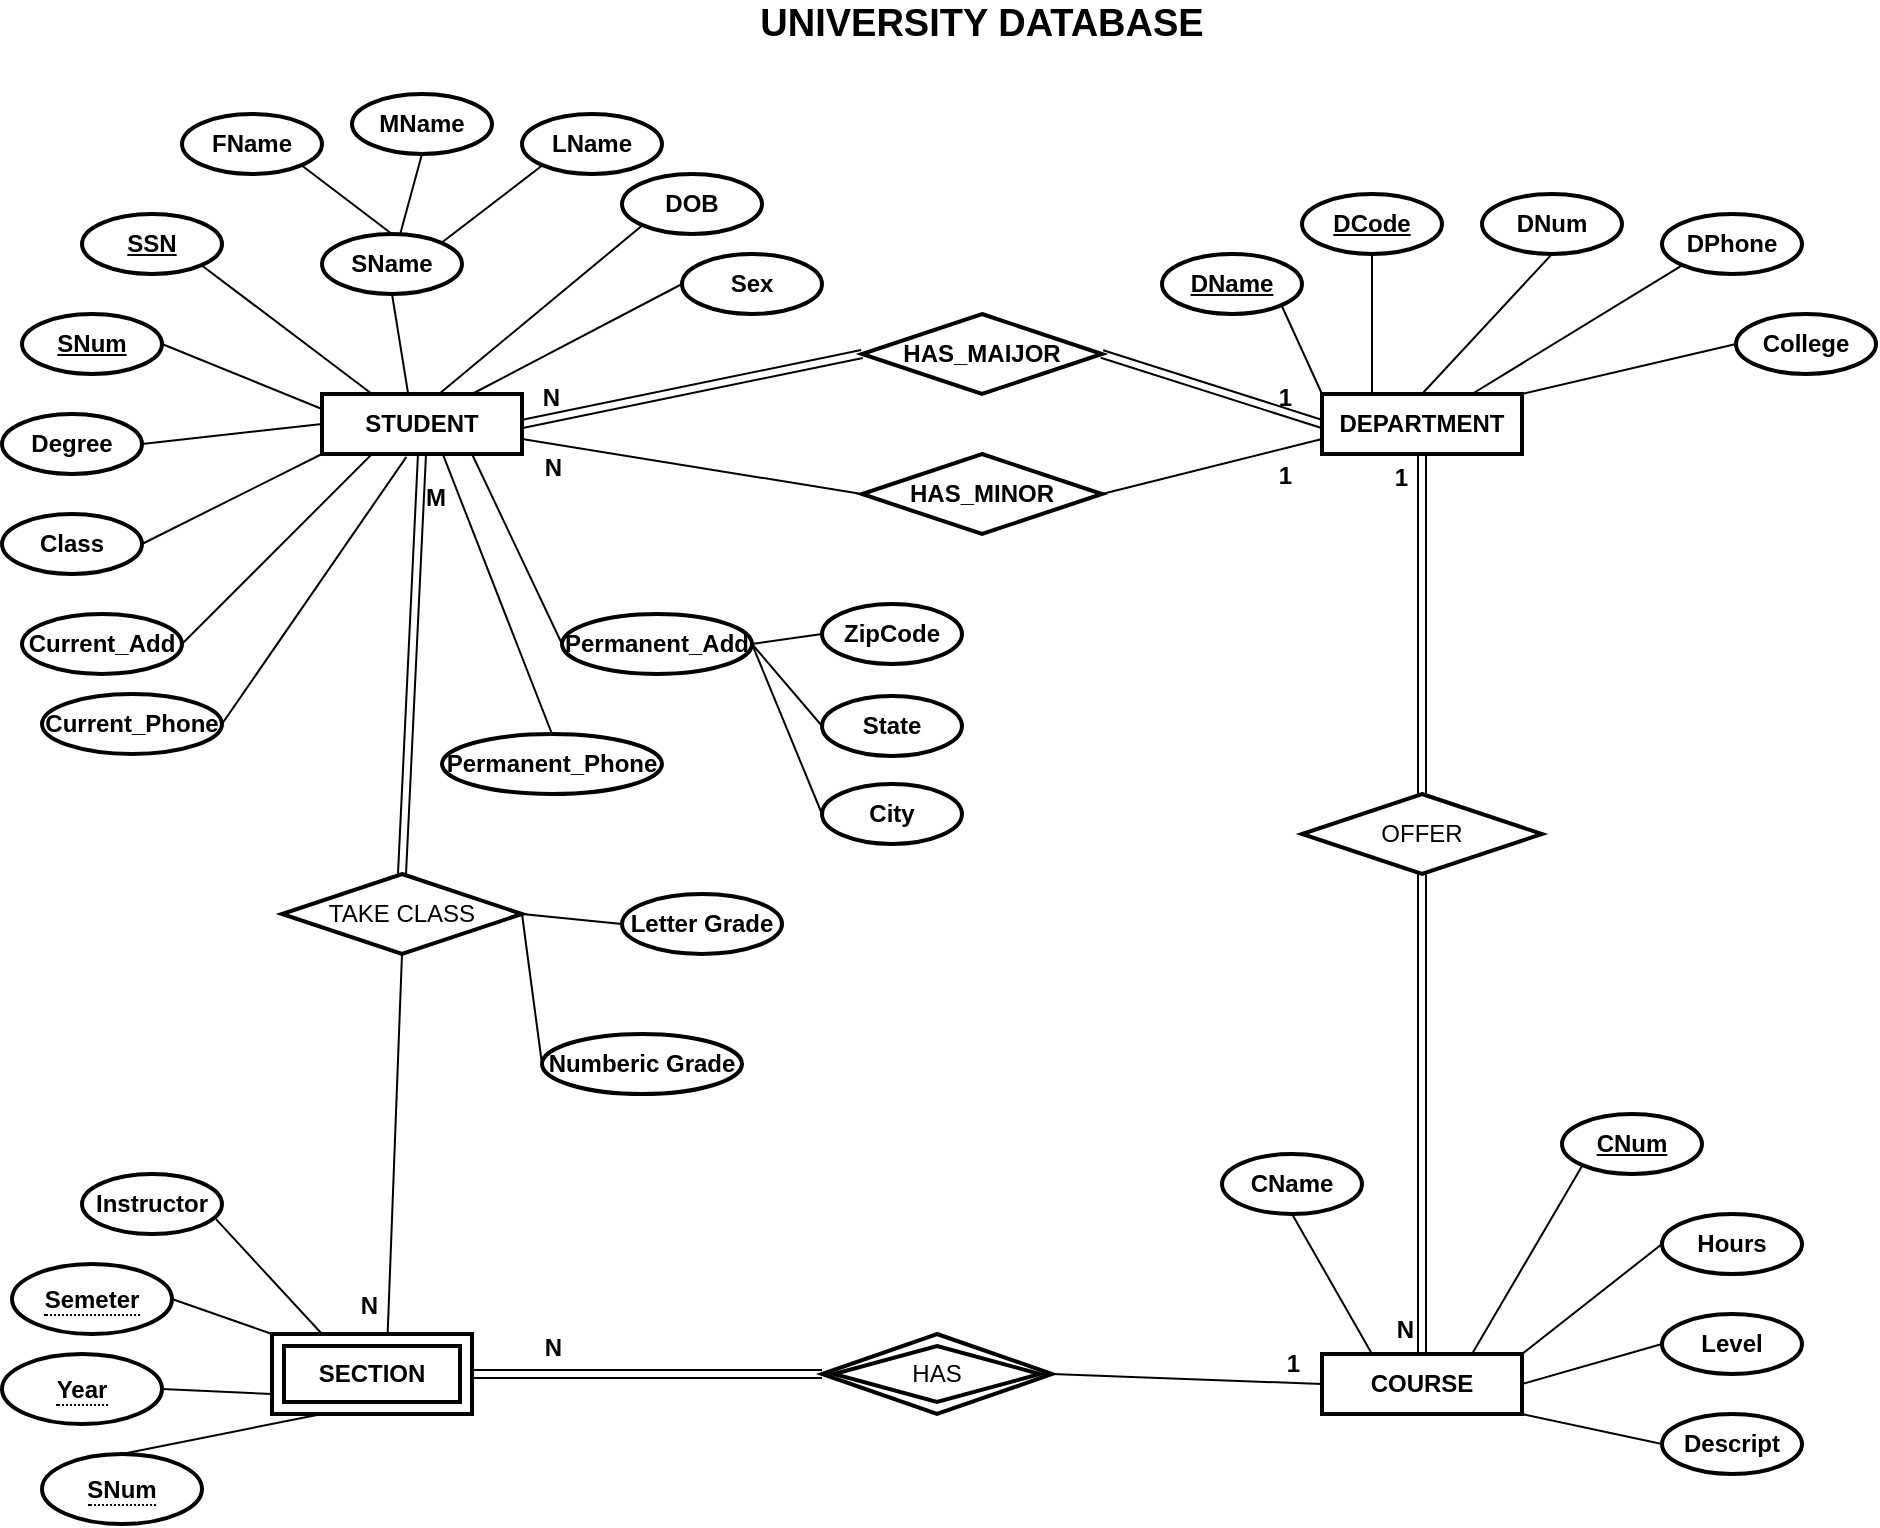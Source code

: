 <mxfile version="14.4.3" type="github">
  <diagram id="aMQeumH_1udDUqRHYmrs" name="Page-1">
    <mxGraphModel dx="2653" dy="1963" grid="1" gridSize="10" guides="1" tooltips="1" connect="1" arrows="1" fold="1" page="1" pageScale="1" pageWidth="827" pageHeight="1169" math="0" shadow="0">
      <root>
        <mxCell id="0" />
        <mxCell id="1" parent="0" />
        <mxCell id="g9iabU6D1vkNq1i1jFu2-2" value="STUDENT" style="rounded=0;whiteSpace=wrap;html=1;strokeWidth=2;fontStyle=1" parent="1" vertex="1">
          <mxGeometry x="120" y="170" width="100" height="30" as="geometry" />
        </mxCell>
        <mxCell id="g9iabU6D1vkNq1i1jFu2-4" value="COURSE" style="rounded=0;whiteSpace=wrap;html=1;strokeWidth=2;fontStyle=1" parent="1" vertex="1">
          <mxGeometry x="620" y="650" width="100" height="30" as="geometry" />
        </mxCell>
        <mxCell id="g9iabU6D1vkNq1i1jFu2-5" value="DEPARTMENT" style="rounded=0;whiteSpace=wrap;html=1;strokeWidth=2;fontStyle=1" parent="1" vertex="1">
          <mxGeometry x="620" y="170" width="100" height="30" as="geometry" />
        </mxCell>
        <mxCell id="g9iabU6D1vkNq1i1jFu2-6" value="SName" style="ellipse;whiteSpace=wrap;html=1;align=center;fontStyle=1;strokeWidth=2;" parent="1" vertex="1">
          <mxGeometry x="120" y="90" width="70" height="30" as="geometry" />
        </mxCell>
        <mxCell id="g9iabU6D1vkNq1i1jFu2-8" value="FName" style="ellipse;whiteSpace=wrap;html=1;align=center;fontStyle=1;strokeWidth=2;" parent="1" vertex="1">
          <mxGeometry x="50" y="30" width="70" height="30" as="geometry" />
        </mxCell>
        <mxCell id="g9iabU6D1vkNq1i1jFu2-9" value="MName" style="ellipse;whiteSpace=wrap;html=1;align=center;fontStyle=1;strokeWidth=2;" parent="1" vertex="1">
          <mxGeometry x="135" y="20" width="70" height="30" as="geometry" />
        </mxCell>
        <mxCell id="g9iabU6D1vkNq1i1jFu2-10" value="LName" style="ellipse;whiteSpace=wrap;html=1;align=center;fontStyle=1;strokeWidth=2;" parent="1" vertex="1">
          <mxGeometry x="220" y="30" width="70" height="30" as="geometry" />
        </mxCell>
        <mxCell id="g9iabU6D1vkNq1i1jFu2-12" value="SSN" style="ellipse;whiteSpace=wrap;html=1;align=center;fontStyle=5;strokeWidth=2;" parent="1" vertex="1">
          <mxGeometry y="80" width="70" height="30" as="geometry" />
        </mxCell>
        <mxCell id="g9iabU6D1vkNq1i1jFu2-13" value="SNum" style="ellipse;whiteSpace=wrap;html=1;align=center;fontStyle=5;strokeWidth=2;" parent="1" vertex="1">
          <mxGeometry x="-30" y="130" width="70" height="30" as="geometry" />
        </mxCell>
        <mxCell id="g9iabU6D1vkNq1i1jFu2-14" value="DOB" style="ellipse;whiteSpace=wrap;html=1;align=center;fontStyle=1;strokeWidth=2;" parent="1" vertex="1">
          <mxGeometry x="270" y="60" width="70" height="30" as="geometry" />
        </mxCell>
        <mxCell id="g9iabU6D1vkNq1i1jFu2-15" value="Sex" style="ellipse;whiteSpace=wrap;html=1;align=center;fontStyle=1;strokeWidth=2;" parent="1" vertex="1">
          <mxGeometry x="300" y="100" width="70" height="30" as="geometry" />
        </mxCell>
        <mxCell id="g9iabU6D1vkNq1i1jFu2-16" value="Degree" style="ellipse;whiteSpace=wrap;html=1;align=center;fontStyle=1;strokeWidth=2;" parent="1" vertex="1">
          <mxGeometry x="-40" y="180" width="70" height="30" as="geometry" />
        </mxCell>
        <mxCell id="g9iabU6D1vkNq1i1jFu2-17" value="Class" style="ellipse;whiteSpace=wrap;html=1;align=center;fontStyle=1;strokeWidth=2;" parent="1" vertex="1">
          <mxGeometry x="-40" y="230" width="70" height="30" as="geometry" />
        </mxCell>
        <mxCell id="g9iabU6D1vkNq1i1jFu2-18" value="Current_Add" style="ellipse;whiteSpace=wrap;html=1;align=center;fontStyle=1;strokeWidth=2;" parent="1" vertex="1">
          <mxGeometry x="-30" y="280" width="80" height="30" as="geometry" />
        </mxCell>
        <mxCell id="g9iabU6D1vkNq1i1jFu2-19" value="Current_Phone" style="ellipse;whiteSpace=wrap;html=1;align=center;fontStyle=1;strokeWidth=2;" parent="1" vertex="1">
          <mxGeometry x="-20" y="320" width="90" height="30" as="geometry" />
        </mxCell>
        <mxCell id="g9iabU6D1vkNq1i1jFu2-20" value="Permanent_Add" style="ellipse;whiteSpace=wrap;html=1;align=center;fontStyle=1;strokeWidth=2;" parent="1" vertex="1">
          <mxGeometry x="240" y="280" width="95" height="30" as="geometry" />
        </mxCell>
        <mxCell id="g9iabU6D1vkNq1i1jFu2-21" value="Permanent_Phone" style="ellipse;whiteSpace=wrap;html=1;align=center;fontStyle=1;strokeWidth=2;" parent="1" vertex="1">
          <mxGeometry x="180" y="340" width="110" height="30" as="geometry" />
        </mxCell>
        <mxCell id="g9iabU6D1vkNq1i1jFu2-22" value="City" style="ellipse;whiteSpace=wrap;html=1;align=center;fontStyle=1;strokeWidth=2;" parent="1" vertex="1">
          <mxGeometry x="370" y="365" width="70" height="30" as="geometry" />
        </mxCell>
        <mxCell id="g9iabU6D1vkNq1i1jFu2-23" value="State" style="ellipse;whiteSpace=wrap;html=1;align=center;fontStyle=1;strokeWidth=2;" parent="1" vertex="1">
          <mxGeometry x="370" y="321" width="70" height="30" as="geometry" />
        </mxCell>
        <mxCell id="g9iabU6D1vkNq1i1jFu2-24" value="ZipCode" style="ellipse;whiteSpace=wrap;html=1;align=center;fontStyle=1;strokeWidth=2;" parent="1" vertex="1">
          <mxGeometry x="370" y="275" width="70" height="30" as="geometry" />
        </mxCell>
        <mxCell id="g9iabU6D1vkNq1i1jFu2-25" value="DName" style="ellipse;whiteSpace=wrap;html=1;align=center;fontStyle=5;strokeWidth=2;" parent="1" vertex="1">
          <mxGeometry x="540" y="100" width="70" height="30" as="geometry" />
        </mxCell>
        <mxCell id="g9iabU6D1vkNq1i1jFu2-26" value="DCode" style="ellipse;whiteSpace=wrap;html=1;align=center;fontStyle=5;strokeWidth=2;" parent="1" vertex="1">
          <mxGeometry x="610" y="70" width="70" height="30" as="geometry" />
        </mxCell>
        <mxCell id="g9iabU6D1vkNq1i1jFu2-27" value="DNum" style="ellipse;whiteSpace=wrap;html=1;align=center;fontStyle=1;strokeWidth=2;" parent="1" vertex="1">
          <mxGeometry x="700" y="70" width="70" height="30" as="geometry" />
        </mxCell>
        <mxCell id="g9iabU6D1vkNq1i1jFu2-28" value="DPhone" style="ellipse;whiteSpace=wrap;html=1;align=center;fontStyle=1;strokeWidth=2;" parent="1" vertex="1">
          <mxGeometry x="790" y="80" width="70" height="30" as="geometry" />
        </mxCell>
        <mxCell id="g9iabU6D1vkNq1i1jFu2-29" value="College" style="ellipse;whiteSpace=wrap;html=1;align=center;fontStyle=1;strokeWidth=2;" parent="1" vertex="1">
          <mxGeometry x="827" y="130" width="70" height="30" as="geometry" />
        </mxCell>
        <mxCell id="g9iabU6D1vkNq1i1jFu2-30" value="CName" style="ellipse;whiteSpace=wrap;html=1;align=center;fontStyle=1;strokeWidth=2;" parent="1" vertex="1">
          <mxGeometry x="570" y="550" width="70" height="30" as="geometry" />
        </mxCell>
        <mxCell id="g9iabU6D1vkNq1i1jFu2-31" value="Descript" style="ellipse;whiteSpace=wrap;html=1;align=center;fontStyle=1;strokeWidth=2;" parent="1" vertex="1">
          <mxGeometry x="790" y="680" width="70" height="30" as="geometry" />
        </mxCell>
        <mxCell id="g9iabU6D1vkNq1i1jFu2-32" value="CNum" style="ellipse;whiteSpace=wrap;html=1;align=center;fontStyle=5;strokeWidth=2;" parent="1" vertex="1">
          <mxGeometry x="740" y="530" width="70" height="30" as="geometry" />
        </mxCell>
        <mxCell id="g9iabU6D1vkNq1i1jFu2-33" value="Hours" style="ellipse;whiteSpace=wrap;html=1;align=center;fontStyle=1;strokeWidth=2;" parent="1" vertex="1">
          <mxGeometry x="790" y="580" width="70" height="30" as="geometry" />
        </mxCell>
        <mxCell id="g9iabU6D1vkNq1i1jFu2-34" value="Level" style="ellipse;whiteSpace=wrap;html=1;align=center;fontStyle=1;strokeWidth=2;" parent="1" vertex="1">
          <mxGeometry x="790" y="630" width="70" height="30" as="geometry" />
        </mxCell>
        <mxCell id="g9iabU6D1vkNq1i1jFu2-35" value="Instructor" style="ellipse;whiteSpace=wrap;html=1;align=center;fontStyle=1;strokeWidth=2;" parent="1" vertex="1">
          <mxGeometry y="560" width="70" height="30" as="geometry" />
        </mxCell>
        <mxCell id="g9iabU6D1vkNq1i1jFu2-40" value="&lt;span&gt;SECTION&lt;/span&gt;" style="shape=ext;margin=3;double=1;whiteSpace=wrap;html=1;align=center;strokeWidth=2;fontStyle=1" parent="1" vertex="1">
          <mxGeometry x="95" y="640" width="100" height="40" as="geometry" />
        </mxCell>
        <mxCell id="g9iabU6D1vkNq1i1jFu2-41" value="" style="endArrow=none;html=1;rounded=0;exitX=0.43;exitY=-0.02;exitDx=0;exitDy=0;exitPerimeter=0;entryX=0.5;entryY=1;entryDx=0;entryDy=0;fontStyle=1" parent="1" source="g9iabU6D1vkNq1i1jFu2-2" target="g9iabU6D1vkNq1i1jFu2-6" edge="1">
          <mxGeometry relative="1" as="geometry">
            <mxPoint x="310" y="210" as="sourcePoint" />
            <mxPoint x="470" y="210" as="targetPoint" />
          </mxGeometry>
        </mxCell>
        <mxCell id="g9iabU6D1vkNq1i1jFu2-42" value="" style="endArrow=none;html=1;rounded=0;exitX=0.75;exitY=0;exitDx=0;exitDy=0;entryX=0;entryY=0.5;entryDx=0;entryDy=0;fontStyle=1" parent="1" source="g9iabU6D1vkNq1i1jFu2-2" target="g9iabU6D1vkNq1i1jFu2-15" edge="1">
          <mxGeometry relative="1" as="geometry">
            <mxPoint x="173" y="179.4" as="sourcePoint" />
            <mxPoint x="165" y="130" as="targetPoint" />
          </mxGeometry>
        </mxCell>
        <mxCell id="g9iabU6D1vkNq1i1jFu2-43" value="" style="endArrow=none;html=1;rounded=0;exitX=0.75;exitY=1;exitDx=0;exitDy=0;entryX=0;entryY=0.5;entryDx=0;entryDy=0;fontStyle=1" parent="1" source="g9iabU6D1vkNq1i1jFu2-2" target="g9iabU6D1vkNq1i1jFu2-20" edge="1">
          <mxGeometry relative="1" as="geometry">
            <mxPoint x="205" y="180" as="sourcePoint" />
            <mxPoint x="310" y="145" as="targetPoint" />
          </mxGeometry>
        </mxCell>
        <mxCell id="g9iabU6D1vkNq1i1jFu2-44" value="" style="endArrow=none;html=1;rounded=0;exitX=0.606;exitY=1.02;exitDx=0;exitDy=0;entryX=0.5;entryY=0;entryDx=0;entryDy=0;exitPerimeter=0;fontStyle=1" parent="1" source="g9iabU6D1vkNq1i1jFu2-2" target="g9iabU6D1vkNq1i1jFu2-21" edge="1">
          <mxGeometry relative="1" as="geometry">
            <mxPoint x="230" y="187.5" as="sourcePoint" />
            <mxPoint x="275" y="215" as="targetPoint" />
          </mxGeometry>
        </mxCell>
        <mxCell id="g9iabU6D1vkNq1i1jFu2-45" value="" style="endArrow=none;html=1;rounded=0;exitX=0.422;exitY=1.047;exitDx=0;exitDy=0;entryX=1;entryY=0.5;entryDx=0;entryDy=0;exitPerimeter=0;fontStyle=1" parent="1" source="g9iabU6D1vkNq1i1jFu2-2" target="g9iabU6D1vkNq1i1jFu2-19" edge="1">
          <mxGeometry relative="1" as="geometry">
            <mxPoint x="230" y="202.5" as="sourcePoint" />
            <mxPoint x="260" y="255" as="targetPoint" />
          </mxGeometry>
        </mxCell>
        <mxCell id="g9iabU6D1vkNq1i1jFu2-46" value="" style="endArrow=none;html=1;rounded=0;exitX=0.25;exitY=1;exitDx=0;exitDy=0;entryX=1;entryY=0.5;entryDx=0;entryDy=0;fontStyle=1" parent="1" source="g9iabU6D1vkNq1i1jFu2-2" target="g9iabU6D1vkNq1i1jFu2-18" edge="1">
          <mxGeometry relative="1" as="geometry">
            <mxPoint x="180" y="210" as="sourcePoint" />
            <mxPoint x="80" y="345" as="targetPoint" />
          </mxGeometry>
        </mxCell>
        <mxCell id="g9iabU6D1vkNq1i1jFu2-47" value="" style="endArrow=none;html=1;rounded=0;exitX=0;exitY=1;exitDx=0;exitDy=0;entryX=1;entryY=0.5;entryDx=0;entryDy=0;fontStyle=1" parent="1" source="g9iabU6D1vkNq1i1jFu2-2" target="g9iabU6D1vkNq1i1jFu2-17" edge="1">
          <mxGeometry relative="1" as="geometry">
            <mxPoint x="163.4" y="211.41" as="sourcePoint" />
            <mxPoint x="60" y="305" as="targetPoint" />
          </mxGeometry>
        </mxCell>
        <mxCell id="g9iabU6D1vkNq1i1jFu2-48" value="" style="endArrow=none;html=1;rounded=0;exitX=0;exitY=0.5;exitDx=0;exitDy=0;entryX=1;entryY=0.5;entryDx=0;entryDy=0;fontStyle=1" parent="1" source="g9iabU6D1vkNq1i1jFu2-2" target="g9iabU6D1vkNq1i1jFu2-16" edge="1">
          <mxGeometry relative="1" as="geometry">
            <mxPoint x="141" y="213.81" as="sourcePoint" />
            <mxPoint x="40" y="255" as="targetPoint" />
          </mxGeometry>
        </mxCell>
        <mxCell id="g9iabU6D1vkNq1i1jFu2-49" value="" style="endArrow=none;html=1;rounded=0;exitX=0;exitY=0.25;exitDx=0;exitDy=0;entryX=1;entryY=0.5;entryDx=0;entryDy=0;fontStyle=1" parent="1" source="g9iabU6D1vkNq1i1jFu2-2" target="g9iabU6D1vkNq1i1jFu2-13" edge="1">
          <mxGeometry relative="1" as="geometry">
            <mxPoint x="151" y="223.81" as="sourcePoint" />
            <mxPoint x="50" y="265" as="targetPoint" />
          </mxGeometry>
        </mxCell>
        <mxCell id="g9iabU6D1vkNq1i1jFu2-50" value="" style="endArrow=none;html=1;rounded=0;exitX=0.25;exitY=0;exitDx=0;exitDy=0;entryX=1;entryY=1;entryDx=0;entryDy=0;fontStyle=1" parent="1" source="g9iabU6D1vkNq1i1jFu2-2" target="g9iabU6D1vkNq1i1jFu2-12" edge="1">
          <mxGeometry relative="1" as="geometry">
            <mxPoint x="130" y="187.5" as="sourcePoint" />
            <mxPoint x="50" y="155" as="targetPoint" />
          </mxGeometry>
        </mxCell>
        <mxCell id="g9iabU6D1vkNq1i1jFu2-51" value="" style="endArrow=none;html=1;rounded=0;exitX=1;exitY=1;exitDx=0;exitDy=0;entryX=0.5;entryY=0;entryDx=0;entryDy=0;fontStyle=1" parent="1" source="g9iabU6D1vkNq1i1jFu2-8" target="g9iabU6D1vkNq1i1jFu2-6" edge="1">
          <mxGeometry relative="1" as="geometry">
            <mxPoint x="173" y="179.4" as="sourcePoint" />
            <mxPoint x="165" y="130" as="targetPoint" />
          </mxGeometry>
        </mxCell>
        <mxCell id="g9iabU6D1vkNq1i1jFu2-52" value="" style="endArrow=none;html=1;rounded=0;exitX=0.5;exitY=1;exitDx=0;exitDy=0;fontStyle=1" parent="1" source="g9iabU6D1vkNq1i1jFu2-9" target="g9iabU6D1vkNq1i1jFu2-6" edge="1">
          <mxGeometry relative="1" as="geometry">
            <mxPoint x="119.749" y="65.607" as="sourcePoint" />
            <mxPoint x="160" y="88" as="targetPoint" />
          </mxGeometry>
        </mxCell>
        <mxCell id="g9iabU6D1vkNq1i1jFu2-53" value="" style="endArrow=none;html=1;rounded=0;exitX=0;exitY=1;exitDx=0;exitDy=0;entryX=1;entryY=0;entryDx=0;entryDy=0;fontStyle=1" parent="1" source="g9iabU6D1vkNq1i1jFu2-10" target="g9iabU6D1vkNq1i1jFu2-6" edge="1">
          <mxGeometry relative="1" as="geometry">
            <mxPoint x="129.749" y="75.607" as="sourcePoint" />
            <mxPoint x="175" y="110" as="targetPoint" />
          </mxGeometry>
        </mxCell>
        <mxCell id="g9iabU6D1vkNq1i1jFu2-54" value="" style="endArrow=none;html=1;rounded=0;exitX=0;exitY=0.5;exitDx=0;exitDy=0;entryX=1;entryY=0.5;entryDx=0;entryDy=0;fontStyle=1" parent="1" source="g9iabU6D1vkNq1i1jFu2-24" target="g9iabU6D1vkNq1i1jFu2-20" edge="1">
          <mxGeometry relative="1" as="geometry">
            <mxPoint x="230" y="187.5" as="sourcePoint" />
            <mxPoint x="275" y="215" as="targetPoint" />
          </mxGeometry>
        </mxCell>
        <mxCell id="g9iabU6D1vkNq1i1jFu2-55" value="" style="endArrow=none;html=1;rounded=0;exitX=0;exitY=0.5;exitDx=0;exitDy=0;entryX=1;entryY=0.5;entryDx=0;entryDy=0;fontStyle=1" parent="1" source="g9iabU6D1vkNq1i1jFu2-23" target="g9iabU6D1vkNq1i1jFu2-20" edge="1">
          <mxGeometry relative="1" as="geometry">
            <mxPoint x="400" y="195" as="sourcePoint" />
            <mxPoint x="370" y="215" as="targetPoint" />
          </mxGeometry>
        </mxCell>
        <mxCell id="g9iabU6D1vkNq1i1jFu2-56" value="" style="endArrow=none;html=1;rounded=0;exitX=0;exitY=0.5;exitDx=0;exitDy=0;entryX=1;entryY=0.5;entryDx=0;entryDy=0;fontStyle=1" parent="1" source="g9iabU6D1vkNq1i1jFu2-22" target="g9iabU6D1vkNq1i1jFu2-20" edge="1">
          <mxGeometry relative="1" as="geometry">
            <mxPoint x="400" y="241" as="sourcePoint" />
            <mxPoint x="360" y="210" as="targetPoint" />
          </mxGeometry>
        </mxCell>
        <mxCell id="g9iabU6D1vkNq1i1jFu2-57" value="" style="endArrow=none;html=1;rounded=0;entryX=0;entryY=0;entryDx=0;entryDy=0;exitX=1;exitY=1;exitDx=0;exitDy=0;fontStyle=1" parent="1" source="g9iabU6D1vkNq1i1jFu2-25" target="g9iabU6D1vkNq1i1jFu2-5" edge="1">
          <mxGeometry relative="1" as="geometry">
            <mxPoint x="310" y="300" as="sourcePoint" />
            <mxPoint x="470" y="300" as="targetPoint" />
          </mxGeometry>
        </mxCell>
        <mxCell id="g9iabU6D1vkNq1i1jFu2-58" value="" style="endArrow=none;html=1;rounded=0;entryX=0.25;entryY=0;entryDx=0;entryDy=0;exitX=0.5;exitY=1;exitDx=0;exitDy=0;fontStyle=1" parent="1" source="g9iabU6D1vkNq1i1jFu2-26" target="g9iabU6D1vkNq1i1jFu2-5" edge="1">
          <mxGeometry relative="1" as="geometry">
            <mxPoint x="609.749" y="135.607" as="sourcePoint" />
            <mxPoint x="630" y="180" as="targetPoint" />
          </mxGeometry>
        </mxCell>
        <mxCell id="g9iabU6D1vkNq1i1jFu2-59" value="" style="endArrow=none;html=1;rounded=0;entryX=0.5;entryY=0;entryDx=0;entryDy=0;exitX=0.5;exitY=1;exitDx=0;exitDy=0;fontStyle=1" parent="1" source="g9iabU6D1vkNq1i1jFu2-27" target="g9iabU6D1vkNq1i1jFu2-5" edge="1">
          <mxGeometry relative="1" as="geometry">
            <mxPoint x="655" y="110" as="sourcePoint" />
            <mxPoint x="655" y="180" as="targetPoint" />
          </mxGeometry>
        </mxCell>
        <mxCell id="g9iabU6D1vkNq1i1jFu2-60" value="" style="endArrow=none;html=1;rounded=0;entryX=0.75;entryY=0;entryDx=0;entryDy=0;exitX=0;exitY=1;exitDx=0;exitDy=0;fontStyle=1" parent="1" source="g9iabU6D1vkNq1i1jFu2-28" target="g9iabU6D1vkNq1i1jFu2-5" edge="1">
          <mxGeometry relative="1" as="geometry">
            <mxPoint x="665" y="120" as="sourcePoint" />
            <mxPoint x="665" y="190" as="targetPoint" />
          </mxGeometry>
        </mxCell>
        <mxCell id="g9iabU6D1vkNq1i1jFu2-61" value="" style="endArrow=none;html=1;rounded=0;exitX=0;exitY=0.5;exitDx=0;exitDy=0;entryX=1;entryY=0;entryDx=0;entryDy=0;fontStyle=1" parent="1" source="g9iabU6D1vkNq1i1jFu2-29" target="g9iabU6D1vkNq1i1jFu2-5" edge="1">
          <mxGeometry relative="1" as="geometry">
            <mxPoint x="810.251" y="115.607" as="sourcePoint" />
            <mxPoint x="720" y="170" as="targetPoint" />
          </mxGeometry>
        </mxCell>
        <mxCell id="g9iabU6D1vkNq1i1jFu2-62" value="" style="endArrow=none;html=1;rounded=0;entryX=0.25;entryY=0;entryDx=0;entryDy=0;exitX=0.5;exitY=1;exitDx=0;exitDy=0;fontStyle=1" parent="1" source="g9iabU6D1vkNq1i1jFu2-30" target="g9iabU6D1vkNq1i1jFu2-4" edge="1">
          <mxGeometry relative="1" as="geometry">
            <mxPoint x="310" y="560" as="sourcePoint" />
            <mxPoint x="470" y="560" as="targetPoint" />
          </mxGeometry>
        </mxCell>
        <mxCell id="g9iabU6D1vkNq1i1jFu2-63" value="" style="endArrow=none;html=1;rounded=0;entryX=1;entryY=1;entryDx=0;entryDy=0;exitX=0;exitY=0.5;exitDx=0;exitDy=0;fontStyle=1" parent="1" source="g9iabU6D1vkNq1i1jFu2-31" target="g9iabU6D1vkNq1i1jFu2-4" edge="1">
          <mxGeometry relative="1" as="geometry">
            <mxPoint x="615" y="590" as="sourcePoint" />
            <mxPoint x="655" y="660" as="targetPoint" />
          </mxGeometry>
        </mxCell>
        <mxCell id="g9iabU6D1vkNq1i1jFu2-64" value="" style="endArrow=none;html=1;rounded=0;entryX=0.75;entryY=0;entryDx=0;entryDy=0;exitX=0;exitY=1;exitDx=0;exitDy=0;fontStyle=1" parent="1" source="g9iabU6D1vkNq1i1jFu2-32" target="g9iabU6D1vkNq1i1jFu2-4" edge="1">
          <mxGeometry relative="1" as="geometry">
            <mxPoint x="720" y="570" as="sourcePoint" />
            <mxPoint x="680" y="660" as="targetPoint" />
          </mxGeometry>
        </mxCell>
        <mxCell id="g9iabU6D1vkNq1i1jFu2-65" value="" style="endArrow=none;html=1;rounded=0;entryX=1;entryY=0;entryDx=0;entryDy=0;exitX=0;exitY=0.5;exitDx=0;exitDy=0;fontStyle=1" parent="1" source="g9iabU6D1vkNq1i1jFu2-33" target="g9iabU6D1vkNq1i1jFu2-4" edge="1">
          <mxGeometry relative="1" as="geometry">
            <mxPoint x="773.03" y="573" as="sourcePoint" />
            <mxPoint x="705" y="660" as="targetPoint" />
          </mxGeometry>
        </mxCell>
        <mxCell id="g9iabU6D1vkNq1i1jFu2-66" value="" style="endArrow=none;html=1;rounded=0;entryX=1;entryY=0.5;entryDx=0;entryDy=0;exitX=0;exitY=0.5;exitDx=0;exitDy=0;fontStyle=1" parent="1" source="g9iabU6D1vkNq1i1jFu2-34" target="g9iabU6D1vkNq1i1jFu2-4" edge="1">
          <mxGeometry relative="1" as="geometry">
            <mxPoint x="783.03" y="583" as="sourcePoint" />
            <mxPoint x="715" y="670" as="targetPoint" />
          </mxGeometry>
        </mxCell>
        <mxCell id="g9iabU6D1vkNq1i1jFu2-67" value="" style="endArrow=none;html=1;rounded=0;exitX=0.25;exitY=1;exitDx=0;exitDy=0;entryX=0.5;entryY=0;entryDx=0;entryDy=0;fontStyle=1" parent="1" source="g9iabU6D1vkNq1i1jFu2-40" target="g9iabU6D1vkNq1i1jFu2-113" edge="1">
          <mxGeometry relative="1" as="geometry">
            <mxPoint x="310" y="640" as="sourcePoint" />
            <mxPoint x="70" y="730" as="targetPoint" />
          </mxGeometry>
        </mxCell>
        <mxCell id="g9iabU6D1vkNq1i1jFu2-68" value="" style="endArrow=none;html=1;rounded=0;exitX=0.25;exitY=0;exitDx=0;exitDy=0;entryX=0.957;entryY=0.753;entryDx=0;entryDy=0;entryPerimeter=0;fontStyle=1" parent="1" source="g9iabU6D1vkNq1i1jFu2-40" target="g9iabU6D1vkNq1i1jFu2-35" edge="1">
          <mxGeometry relative="1" as="geometry">
            <mxPoint x="148.2" y="649" as="sourcePoint" />
            <mxPoint x="145" y="590" as="targetPoint" />
          </mxGeometry>
        </mxCell>
        <mxCell id="g9iabU6D1vkNq1i1jFu2-69" value="" style="endArrow=none;html=1;rounded=0;exitX=0;exitY=0;exitDx=0;exitDy=0;entryX=1;entryY=0.5;entryDx=0;entryDy=0;fontStyle=1" parent="1" source="g9iabU6D1vkNq1i1jFu2-40" edge="1" target="g9iabU6D1vkNq1i1jFu2-111">
          <mxGeometry relative="1" as="geometry">
            <mxPoint x="130" y="650" as="sourcePoint" />
            <mxPoint x="30" y="645" as="targetPoint" />
          </mxGeometry>
        </mxCell>
        <mxCell id="g9iabU6D1vkNq1i1jFu2-70" value="" style="endArrow=none;html=1;rounded=0;exitX=0;exitY=0.75;exitDx=0;exitDy=0;entryX=1;entryY=0.5;entryDx=0;entryDy=0;fontStyle=1" parent="1" source="g9iabU6D1vkNq1i1jFu2-40" target="g9iabU6D1vkNq1i1jFu2-112" edge="1">
          <mxGeometry relative="1" as="geometry">
            <mxPoint x="80" y="650" as="sourcePoint" />
            <mxPoint x="12.99" y="689.79" as="targetPoint" />
          </mxGeometry>
        </mxCell>
        <mxCell id="g9iabU6D1vkNq1i1jFu2-73" value="HAS_MAIJOR" style="shape=rhombus;perimeter=rhombusPerimeter;whiteSpace=wrap;html=1;align=center;strokeWidth=2;fontStyle=1" parent="1" vertex="1">
          <mxGeometry x="390" y="130" width="120" height="40" as="geometry" />
        </mxCell>
        <mxCell id="g9iabU6D1vkNq1i1jFu2-74" value="HAS_MINOR" style="shape=rhombus;perimeter=rhombusPerimeter;whiteSpace=wrap;html=1;align=center;strokeWidth=2;fontStyle=1" parent="1" vertex="1">
          <mxGeometry x="390" y="200" width="120" height="40" as="geometry" />
        </mxCell>
        <mxCell id="g9iabU6D1vkNq1i1jFu2-75" value="" style="endArrow=none;html=1;rounded=0;exitX=0.582;exitY=0.007;exitDx=0;exitDy=0;entryX=0;entryY=1;entryDx=0;entryDy=0;exitPerimeter=0;fontStyle=1" parent="1" source="g9iabU6D1vkNq1i1jFu2-2" target="g9iabU6D1vkNq1i1jFu2-14" edge="1">
          <mxGeometry relative="1" as="geometry">
            <mxPoint x="205" y="180" as="sourcePoint" />
            <mxPoint x="310" y="125" as="targetPoint" />
          </mxGeometry>
        </mxCell>
        <mxCell id="g9iabU6D1vkNq1i1jFu2-76" value="" style="shape=link;html=1;rounded=0;entryX=0;entryY=0.5;entryDx=0;entryDy=0;exitX=1;exitY=0.5;exitDx=0;exitDy=0;fontStyle=1" parent="1" source="g9iabU6D1vkNq1i1jFu2-73" target="g9iabU6D1vkNq1i1jFu2-5" edge="1">
          <mxGeometry relative="1" as="geometry">
            <mxPoint x="380" y="150" as="sourcePoint" />
            <mxPoint x="540" y="150" as="targetPoint" />
          </mxGeometry>
        </mxCell>
        <mxCell id="g9iabU6D1vkNq1i1jFu2-77" value="1" style="resizable=0;html=1;align=right;verticalAlign=bottom;fontStyle=1" parent="g9iabU6D1vkNq1i1jFu2-76" connectable="0" vertex="1">
          <mxGeometry x="1" relative="1" as="geometry">
            <mxPoint x="-14.59" y="-4.87" as="offset" />
          </mxGeometry>
        </mxCell>
        <mxCell id="g9iabU6D1vkNq1i1jFu2-78" value="" style="shape=link;html=1;rounded=0;exitX=1;exitY=0.5;exitDx=0;exitDy=0;entryX=0;entryY=0.5;entryDx=0;entryDy=0;fontStyle=1" parent="1" source="g9iabU6D1vkNq1i1jFu2-2" target="g9iabU6D1vkNq1i1jFu2-73" edge="1">
          <mxGeometry relative="1" as="geometry">
            <mxPoint x="380" y="150" as="sourcePoint" />
            <mxPoint x="540" y="150" as="targetPoint" />
          </mxGeometry>
        </mxCell>
        <mxCell id="g9iabU6D1vkNq1i1jFu2-79" value="N" style="resizable=0;html=1;align=right;verticalAlign=bottom;fontStyle=1" parent="g9iabU6D1vkNq1i1jFu2-78" connectable="0" vertex="1">
          <mxGeometry x="1" relative="1" as="geometry">
            <mxPoint x="-150.43" y="30.09" as="offset" />
          </mxGeometry>
        </mxCell>
        <mxCell id="g9iabU6D1vkNq1i1jFu2-80" value="" style="endArrow=none;html=1;rounded=0;entryX=0;entryY=0.75;entryDx=0;entryDy=0;exitX=1;exitY=0.5;exitDx=0;exitDy=0;fontStyle=1" parent="1" source="g9iabU6D1vkNq1i1jFu2-74" target="g9iabU6D1vkNq1i1jFu2-5" edge="1">
          <mxGeometry relative="1" as="geometry">
            <mxPoint x="380" y="150" as="sourcePoint" />
            <mxPoint x="540" y="150" as="targetPoint" />
          </mxGeometry>
        </mxCell>
        <mxCell id="g9iabU6D1vkNq1i1jFu2-81" value="1" style="resizable=0;html=1;align=right;verticalAlign=bottom;fontStyle=1" parent="g9iabU6D1vkNq1i1jFu2-80" connectable="0" vertex="1">
          <mxGeometry x="1" relative="1" as="geometry">
            <mxPoint x="-14.63" y="27.41" as="offset" />
          </mxGeometry>
        </mxCell>
        <mxCell id="g9iabU6D1vkNq1i1jFu2-82" value="" style="endArrow=none;html=1;rounded=0;exitX=1;exitY=0.75;exitDx=0;exitDy=0;entryX=0;entryY=0.5;entryDx=0;entryDy=0;fontStyle=1" parent="1" source="g9iabU6D1vkNq1i1jFu2-2" target="g9iabU6D1vkNq1i1jFu2-74" edge="1">
          <mxGeometry relative="1" as="geometry">
            <mxPoint x="380" y="150" as="sourcePoint" />
            <mxPoint x="540" y="150" as="targetPoint" />
          </mxGeometry>
        </mxCell>
        <mxCell id="g9iabU6D1vkNq1i1jFu2-83" value="N" style="resizable=0;html=1;align=right;verticalAlign=bottom;fontStyle=1" parent="g9iabU6D1vkNq1i1jFu2-82" connectable="0" vertex="1">
          <mxGeometry x="1" relative="1" as="geometry">
            <mxPoint x="-149.79" y="-3.97" as="offset" />
          </mxGeometry>
        </mxCell>
        <mxCell id="g9iabU6D1vkNq1i1jFu2-85" value="OFFER" style="shape=rhombus;perimeter=rhombusPerimeter;whiteSpace=wrap;html=1;align=center;strokeWidth=2;fontStyle=0" parent="1" vertex="1">
          <mxGeometry x="610" y="370" width="120" height="40" as="geometry" />
        </mxCell>
        <mxCell id="g9iabU6D1vkNq1i1jFu2-86" value="" style="shape=link;html=1;rounded=0;entryX=0.5;entryY=1;entryDx=0;entryDy=0;exitX=0.5;exitY=0;exitDx=0;exitDy=0;fontStyle=1" parent="1" source="g9iabU6D1vkNq1i1jFu2-85" target="g9iabU6D1vkNq1i1jFu2-5" edge="1">
          <mxGeometry relative="1" as="geometry">
            <mxPoint x="380" y="410" as="sourcePoint" />
            <mxPoint x="540" y="410" as="targetPoint" />
          </mxGeometry>
        </mxCell>
        <mxCell id="g9iabU6D1vkNq1i1jFu2-87" value="1" style="resizable=0;html=1;align=right;verticalAlign=bottom;fontStyle=1" parent="g9iabU6D1vkNq1i1jFu2-86" connectable="0" vertex="1">
          <mxGeometry x="1" relative="1" as="geometry">
            <mxPoint x="-6.97" y="20.34" as="offset" />
          </mxGeometry>
        </mxCell>
        <mxCell id="g9iabU6D1vkNq1i1jFu2-88" value="" style="shape=link;html=1;rounded=0;entryX=0.5;entryY=0;entryDx=0;entryDy=0;exitX=0.5;exitY=1;exitDx=0;exitDy=0;fontStyle=1" parent="1" source="g9iabU6D1vkNq1i1jFu2-85" target="g9iabU6D1vkNq1i1jFu2-4" edge="1">
          <mxGeometry relative="1" as="geometry">
            <mxPoint x="380" y="410" as="sourcePoint" />
            <mxPoint x="540" y="410" as="targetPoint" />
          </mxGeometry>
        </mxCell>
        <mxCell id="g9iabU6D1vkNq1i1jFu2-89" value="N" style="resizable=0;html=1;align=right;verticalAlign=bottom;fontStyle=1" parent="g9iabU6D1vkNq1i1jFu2-88" connectable="0" vertex="1">
          <mxGeometry x="1" relative="1" as="geometry">
            <mxPoint x="-4" y="-4" as="offset" />
          </mxGeometry>
        </mxCell>
        <mxCell id="g9iabU6D1vkNq1i1jFu2-92" value="HAS" style="shape=rhombus;double=1;perimeter=rhombusPerimeter;whiteSpace=wrap;html=1;align=center;strokeWidth=2;fontStyle=0" parent="1" vertex="1">
          <mxGeometry x="370" y="640" width="115" height="40" as="geometry" />
        </mxCell>
        <mxCell id="g9iabU6D1vkNq1i1jFu2-94" value="" style="endArrow=none;html=1;rounded=0;entryX=0;entryY=0.5;entryDx=0;entryDy=0;exitX=1;exitY=0.5;exitDx=0;exitDy=0;fontStyle=1" parent="1" source="g9iabU6D1vkNq1i1jFu2-92" target="g9iabU6D1vkNq1i1jFu2-4" edge="1">
          <mxGeometry relative="1" as="geometry">
            <mxPoint x="380" y="500" as="sourcePoint" />
            <mxPoint x="540" y="500" as="targetPoint" />
          </mxGeometry>
        </mxCell>
        <mxCell id="g9iabU6D1vkNq1i1jFu2-95" value="1" style="resizable=0;html=1;align=right;verticalAlign=bottom;fontStyle=1" parent="g9iabU6D1vkNq1i1jFu2-94" connectable="0" vertex="1">
          <mxGeometry x="1" relative="1" as="geometry">
            <mxPoint x="-10" y="-1" as="offset" />
          </mxGeometry>
        </mxCell>
        <mxCell id="g9iabU6D1vkNq1i1jFu2-96" value="" style="shape=link;html=1;rounded=0;exitX=1;exitY=0.5;exitDx=0;exitDy=0;entryX=0;entryY=0.5;entryDx=0;entryDy=0;fontStyle=1" parent="1" source="g9iabU6D1vkNq1i1jFu2-40" target="g9iabU6D1vkNq1i1jFu2-92" edge="1">
          <mxGeometry relative="1" as="geometry">
            <mxPoint x="380" y="500" as="sourcePoint" />
            <mxPoint x="540" y="500" as="targetPoint" />
          </mxGeometry>
        </mxCell>
        <mxCell id="g9iabU6D1vkNq1i1jFu2-97" value="N" style="resizable=0;html=1;align=right;verticalAlign=bottom;fontStyle=1" parent="g9iabU6D1vkNq1i1jFu2-96" connectable="0" vertex="1">
          <mxGeometry x="1" relative="1" as="geometry">
            <mxPoint x="-129.92" y="-5" as="offset" />
          </mxGeometry>
        </mxCell>
        <mxCell id="g9iabU6D1vkNq1i1jFu2-100" value="" style="endArrow=none;html=1;rounded=0;entryX=0.578;entryY=0.015;entryDx=0;entryDy=0;entryPerimeter=0;exitX=0.5;exitY=1;exitDx=0;exitDy=0;fontStyle=1" parent="1" source="jefe4j-LRMEj7yDS-_ko-5" target="g9iabU6D1vkNq1i1jFu2-40" edge="1">
          <mxGeometry relative="1" as="geometry">
            <mxPoint x="122.5" y="460" as="sourcePoint" />
            <mxPoint x="540" y="410" as="targetPoint" />
          </mxGeometry>
        </mxCell>
        <mxCell id="g9iabU6D1vkNq1i1jFu2-101" value="N" style="resizable=0;html=1;align=right;verticalAlign=bottom;fontStyle=1" parent="g9iabU6D1vkNq1i1jFu2-100" connectable="0" vertex="1">
          <mxGeometry x="1" relative="1" as="geometry">
            <mxPoint x="-4" y="-6" as="offset" />
          </mxGeometry>
        </mxCell>
        <mxCell id="g9iabU6D1vkNq1i1jFu2-102" value="" style="shape=link;html=1;rounded=0;exitX=0.5;exitY=1;exitDx=0;exitDy=0;entryX=0.5;entryY=0;entryDx=0;entryDy=0;fontStyle=1" parent="1" source="g9iabU6D1vkNq1i1jFu2-2" target="jefe4j-LRMEj7yDS-_ko-5" edge="1">
          <mxGeometry relative="1" as="geometry">
            <mxPoint x="380" y="410" as="sourcePoint" />
            <mxPoint x="122.5" y="410" as="targetPoint" />
          </mxGeometry>
        </mxCell>
        <mxCell id="g9iabU6D1vkNq1i1jFu2-103" value="M" style="resizable=0;html=1;align=left;verticalAlign=bottom;fontStyle=1" parent="g9iabU6D1vkNq1i1jFu2-102" connectable="0" vertex="1">
          <mxGeometry x="-1" relative="1" as="geometry">
            <mxPoint y="30" as="offset" />
          </mxGeometry>
        </mxCell>
        <mxCell id="g9iabU6D1vkNq1i1jFu2-106" value="Numberic Grade" style="ellipse;whiteSpace=wrap;html=1;align=center;fontStyle=1;strokeWidth=2;" parent="1" vertex="1">
          <mxGeometry x="230" y="490" width="100" height="30" as="geometry" />
        </mxCell>
        <mxCell id="g9iabU6D1vkNq1i1jFu2-107" value="Letter Grade" style="ellipse;whiteSpace=wrap;html=1;align=center;fontStyle=1;strokeWidth=2;" parent="1" vertex="1">
          <mxGeometry x="270" y="420" width="80" height="30" as="geometry" />
        </mxCell>
        <mxCell id="g9iabU6D1vkNq1i1jFu2-109" value="" style="endArrow=none;html=1;rounded=0;exitX=1;exitY=0.5;exitDx=0;exitDy=0;entryX=0;entryY=0.5;entryDx=0;entryDy=0;fontStyle=1" parent="1" source="jefe4j-LRMEj7yDS-_ko-5" target="g9iabU6D1vkNq1i1jFu2-107" edge="1">
          <mxGeometry relative="1" as="geometry">
            <mxPoint x="180" y="435" as="sourcePoint" />
            <mxPoint x="540" y="400" as="targetPoint" />
          </mxGeometry>
        </mxCell>
        <mxCell id="g9iabU6D1vkNq1i1jFu2-110" value="" style="endArrow=none;html=1;rounded=0;exitX=1;exitY=0.5;exitDx=0;exitDy=0;entryX=0;entryY=0.5;entryDx=0;entryDy=0;fontStyle=1" parent="1" source="jefe4j-LRMEj7yDS-_ko-5" target="g9iabU6D1vkNq1i1jFu2-106" edge="1">
          <mxGeometry relative="1" as="geometry">
            <mxPoint x="180" y="435" as="sourcePoint" />
            <mxPoint x="250" y="420" as="targetPoint" />
          </mxGeometry>
        </mxCell>
        <mxCell id="g9iabU6D1vkNq1i1jFu2-111" value="&lt;span style=&quot;border-bottom: 1px dotted&quot;&gt;Semeter&lt;/span&gt;" style="ellipse;whiteSpace=wrap;html=1;align=center;strokeWidth=2;fontStyle=1" parent="1" vertex="1">
          <mxGeometry x="-35" y="605" width="80" height="35" as="geometry" />
        </mxCell>
        <mxCell id="g9iabU6D1vkNq1i1jFu2-112" value="&lt;span style=&quot;border-bottom: 1px dotted&quot;&gt;Year&lt;/span&gt;" style="ellipse;whiteSpace=wrap;html=1;align=center;strokeWidth=2;fontStyle=1" parent="1" vertex="1">
          <mxGeometry x="-40" y="650" width="80" height="35" as="geometry" />
        </mxCell>
        <mxCell id="g9iabU6D1vkNq1i1jFu2-113" value="&lt;span style=&quot;border-bottom: 1px dotted&quot;&gt;SNum&lt;/span&gt;" style="ellipse;whiteSpace=wrap;html=1;align=center;strokeWidth=2;fontStyle=1" parent="1" vertex="1">
          <mxGeometry x="-20" y="700" width="80" height="35" as="geometry" />
        </mxCell>
        <mxCell id="g9iabU6D1vkNq1i1jFu2-114" value="&lt;font style=&quot;font-size: 19px&quot;&gt;UNIVERSITY DATABASE&lt;/font&gt;" style="text;html=1;strokeColor=none;fillColor=none;align=center;verticalAlign=middle;whiteSpace=wrap;rounded=0;fontStyle=1" parent="1" vertex="1">
          <mxGeometry x="330" y="-20" width="240" height="10" as="geometry" />
        </mxCell>
        <mxCell id="jefe4j-LRMEj7yDS-_ko-5" value="&lt;span style=&quot;font-weight: normal&quot;&gt;TAKE CLASS&lt;/span&gt;" style="shape=rhombus;perimeter=rhombusPerimeter;whiteSpace=wrap;html=1;align=center;strokeWidth=2;fontStyle=1" vertex="1" parent="1">
          <mxGeometry x="100" y="410" width="120" height="40" as="geometry" />
        </mxCell>
      </root>
    </mxGraphModel>
  </diagram>
</mxfile>
